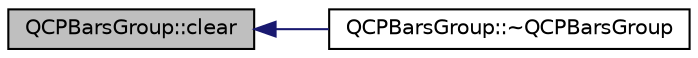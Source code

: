 digraph "QCPBarsGroup::clear"
{
  edge [fontname="Helvetica",fontsize="10",labelfontname="Helvetica",labelfontsize="10"];
  node [fontname="Helvetica",fontsize="10",shape=record];
  rankdir="LR";
  Node37 [label="QCPBarsGroup::clear",height=0.2,width=0.4,color="black", fillcolor="grey75", style="filled", fontcolor="black"];
  Node37 -> Node38 [dir="back",color="midnightblue",fontsize="10",style="solid",fontname="Helvetica"];
  Node38 [label="QCPBarsGroup::~QCPBarsGroup",height=0.2,width=0.4,color="black", fillcolor="white", style="filled",URL="$d3/d76/class_q_c_p_bars_group.html#adb9475bcb6a5f18c8918e17d939d8dbd"];
}
